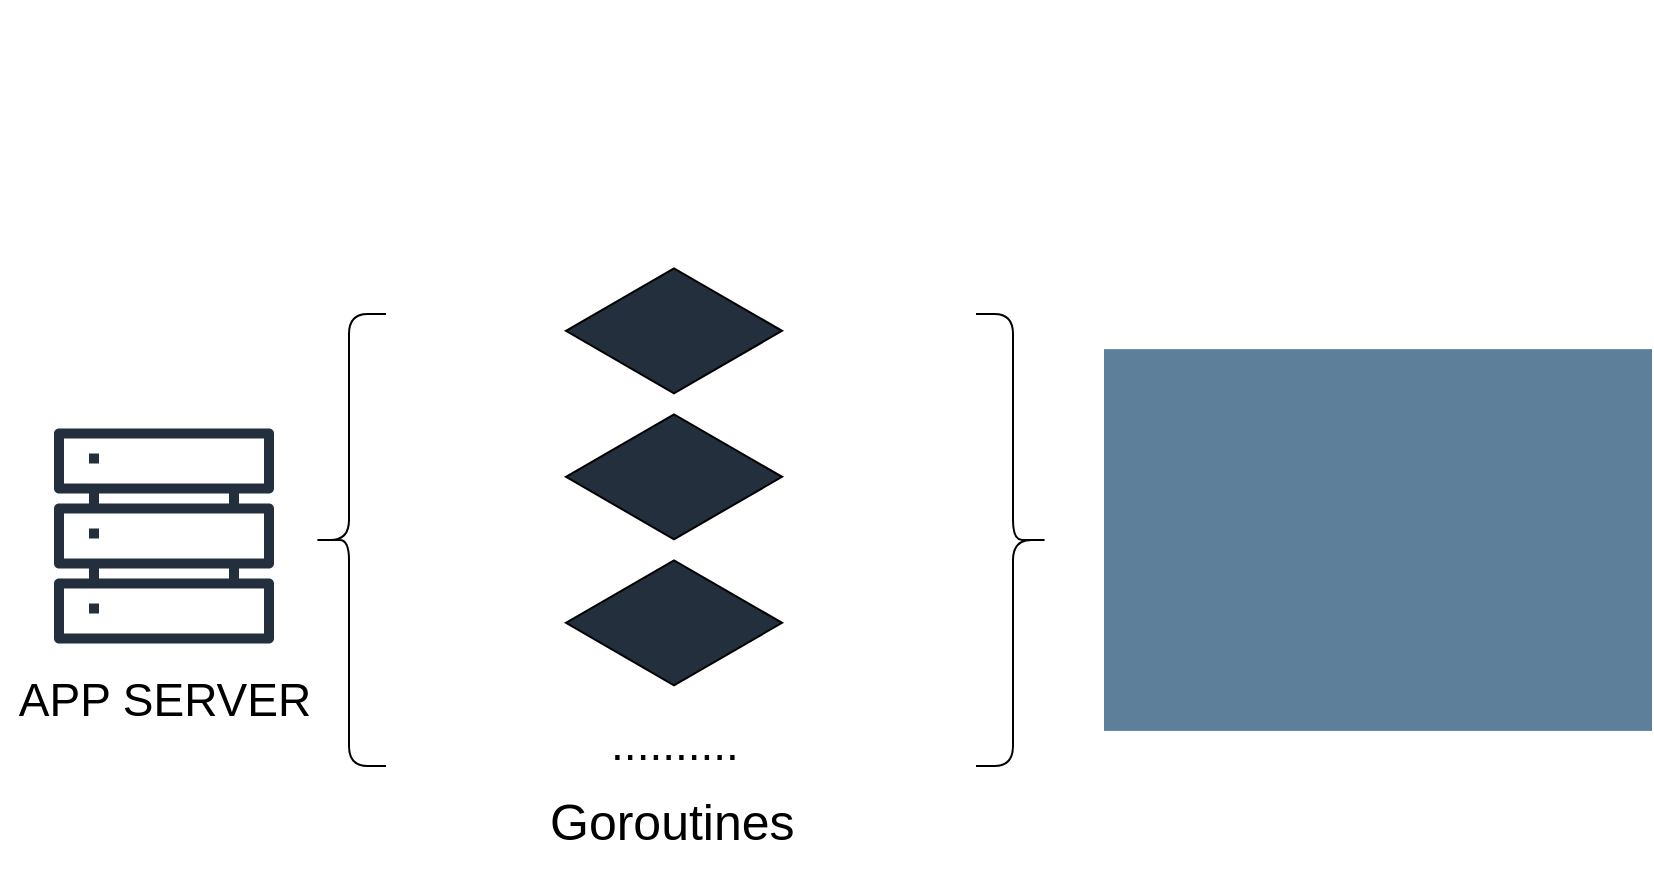 <mxfile version="21.6.8" type="device">
  <diagram name="Page-1" id="K8Gs2WdqCzKi-wgiw_al">
    <mxGraphModel dx="1434" dy="846" grid="0" gridSize="10" guides="1" tooltips="1" connect="1" arrows="1" fold="1" page="1" pageScale="1" pageWidth="1500" pageHeight="4000" background="#ffffff" math="0" shadow="0">
      <root>
        <mxCell id="0" />
        <mxCell id="1" parent="0" />
        <mxCell id="e_bJL74etKxk8u_EB-q0-3" value="" style="shape=image;verticalLabelPosition=bottom;labelBackgroundColor=default;verticalAlign=top;aspect=fixed;imageAspect=0;image=https://blog.atori.xyz/images/wordpress/2020/11/e53d7725-firebase-cloud-messaging-3-vertical-lockup-light.png;imageBackground=#5D7F99;" vertex="1" parent="1">
          <mxGeometry x="814" y="216.56" width="274" height="190.89" as="geometry" />
        </mxCell>
        <mxCell id="e_bJL74etKxk8u_EB-q0-5" value="" style="sketch=0;outlineConnect=0;fontColor=#232F3E;gradientColor=none;fillColor=#232F3D;strokeColor=none;dashed=0;verticalLabelPosition=bottom;verticalAlign=top;align=center;html=1;fontSize=12;fontStyle=0;aspect=fixed;pointerEvents=1;shape=mxgraph.aws4.servers;" vertex="1" parent="1">
          <mxGeometry x="289" y="255.01" width="110" height="110" as="geometry" />
        </mxCell>
        <mxCell id="e_bJL74etKxk8u_EB-q0-6" value="&lt;p style=&quot;line-height: 190%;&quot;&gt;&lt;font style=&quot;font-size: 23px;&quot; color=&quot;#000000&quot;&gt;APP SERVER&lt;/font&gt;&lt;/p&gt;" style="text;html=1;align=center;verticalAlign=middle;resizable=0;points=[];autosize=1;strokeColor=none;fillColor=none;" vertex="1" parent="1">
          <mxGeometry x="262" y="362.01" width="164" height="63" as="geometry" />
        </mxCell>
        <mxCell id="e_bJL74etKxk8u_EB-q0-7" value="" style="shape=image;verticalLabelPosition=bottom;labelBackgroundColor=default;verticalAlign=top;aspect=fixed;imageAspect=0;image=https://www.pngitem.com/pimgs/m/424-4241955_golang-gopher-png-transparent-cartoons-gophers-golang-png.png;" vertex="1" parent="1">
          <mxGeometry x="546.64" y="42.15" width="104.71" height="117.98" as="geometry" />
        </mxCell>
        <mxCell id="e_bJL74etKxk8u_EB-q0-13" value="" style="html=1;whiteSpace=wrap;aspect=fixed;shape=isoRectangle;fillColor=#232F3D;" vertex="1" parent="1">
          <mxGeometry x="544.96" y="321" width="108.08" height="64.85" as="geometry" />
        </mxCell>
        <mxCell id="e_bJL74etKxk8u_EB-q0-15" value="" style="shape=curlyBracket;whiteSpace=wrap;html=1;rounded=1;labelPosition=left;verticalLabelPosition=middle;align=right;verticalAlign=middle;fillColor=#000000;strokeColor=#000000;" vertex="1" parent="1">
          <mxGeometry x="418" y="199.01" width="37" height="226" as="geometry" />
        </mxCell>
        <mxCell id="e_bJL74etKxk8u_EB-q0-16" value="" style="html=1;whiteSpace=wrap;aspect=fixed;shape=isoRectangle;fillColor=#232F3D;" vertex="1" parent="1">
          <mxGeometry x="544.96" y="248.0" width="108.08" height="64.85" as="geometry" />
        </mxCell>
        <mxCell id="e_bJL74etKxk8u_EB-q0-17" value="" style="html=1;whiteSpace=wrap;aspect=fixed;shape=isoRectangle;fillColor=#232F3D;" vertex="1" parent="1">
          <mxGeometry x="544.95" y="175.0" width="108.08" height="64.85" as="geometry" />
        </mxCell>
        <mxCell id="e_bJL74etKxk8u_EB-q0-19" value="&lt;p style=&quot;line-height: 190%;&quot;&gt;&lt;font style=&quot;font-size: 23px;&quot; color=&quot;#000000&quot;&gt;..........&lt;/font&gt;&lt;/p&gt;" style="text;html=1;align=center;verticalAlign=middle;resizable=0;points=[];autosize=1;strokeColor=none;fillColor=none;" vertex="1" parent="1">
          <mxGeometry x="557.99" y="384" width="82" height="63" as="geometry" />
        </mxCell>
        <mxCell id="e_bJL74etKxk8u_EB-q0-20" value="" style="shape=curlyBracket;whiteSpace=wrap;html=1;rounded=1;labelPosition=left;verticalLabelPosition=middle;align=right;verticalAlign=middle;fillColor=#000000;strokeColor=#000000;flipV=1;flipH=1;" vertex="1" parent="1">
          <mxGeometry x="750" y="199.01" width="37" height="226" as="geometry" />
        </mxCell>
        <mxCell id="e_bJL74etKxk8u_EB-q0-21" value="Goroutines" style="text;whiteSpace=wrap;fontColor=#000000;fontSize=25;" vertex="1" parent="1">
          <mxGeometry x="535" y="431" width="140" height="45" as="geometry" />
        </mxCell>
      </root>
    </mxGraphModel>
  </diagram>
</mxfile>
